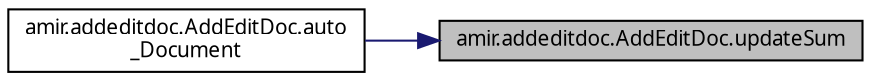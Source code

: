 digraph "amir.addeditdoc.AddEditDoc.updateSum"
{
 // LATEX_PDF_SIZE
  edge [fontname="FreeSans.ttf",fontsize="10",labelfontname="FreeSans.ttf",labelfontsize="10"];
  node [fontname="FreeSans.ttf",fontsize="10",shape=record];
  rankdir="RL";
  Node1 [label="amir.addeditdoc.AddEditDoc.updateSum",height=0.2,width=0.4,color="black", fillcolor="grey75", style="filled", fontcolor="black",tooltip=" "];
  Node1 -> Node2 [dir="back",color="midnightblue",fontsize="10",style="solid",fontname="FreeSans.ttf"];
  Node2 [label="amir.addeditdoc.AddEditDoc.auto\l_Document",height=0.2,width=0.4,color="black", fillcolor="white", style="filled",URL="$classamir_1_1addeditdoc_1_1_add_edit_doc.html#a73209daba91651a84989a2517fd6494a",tooltip=" "];
}
